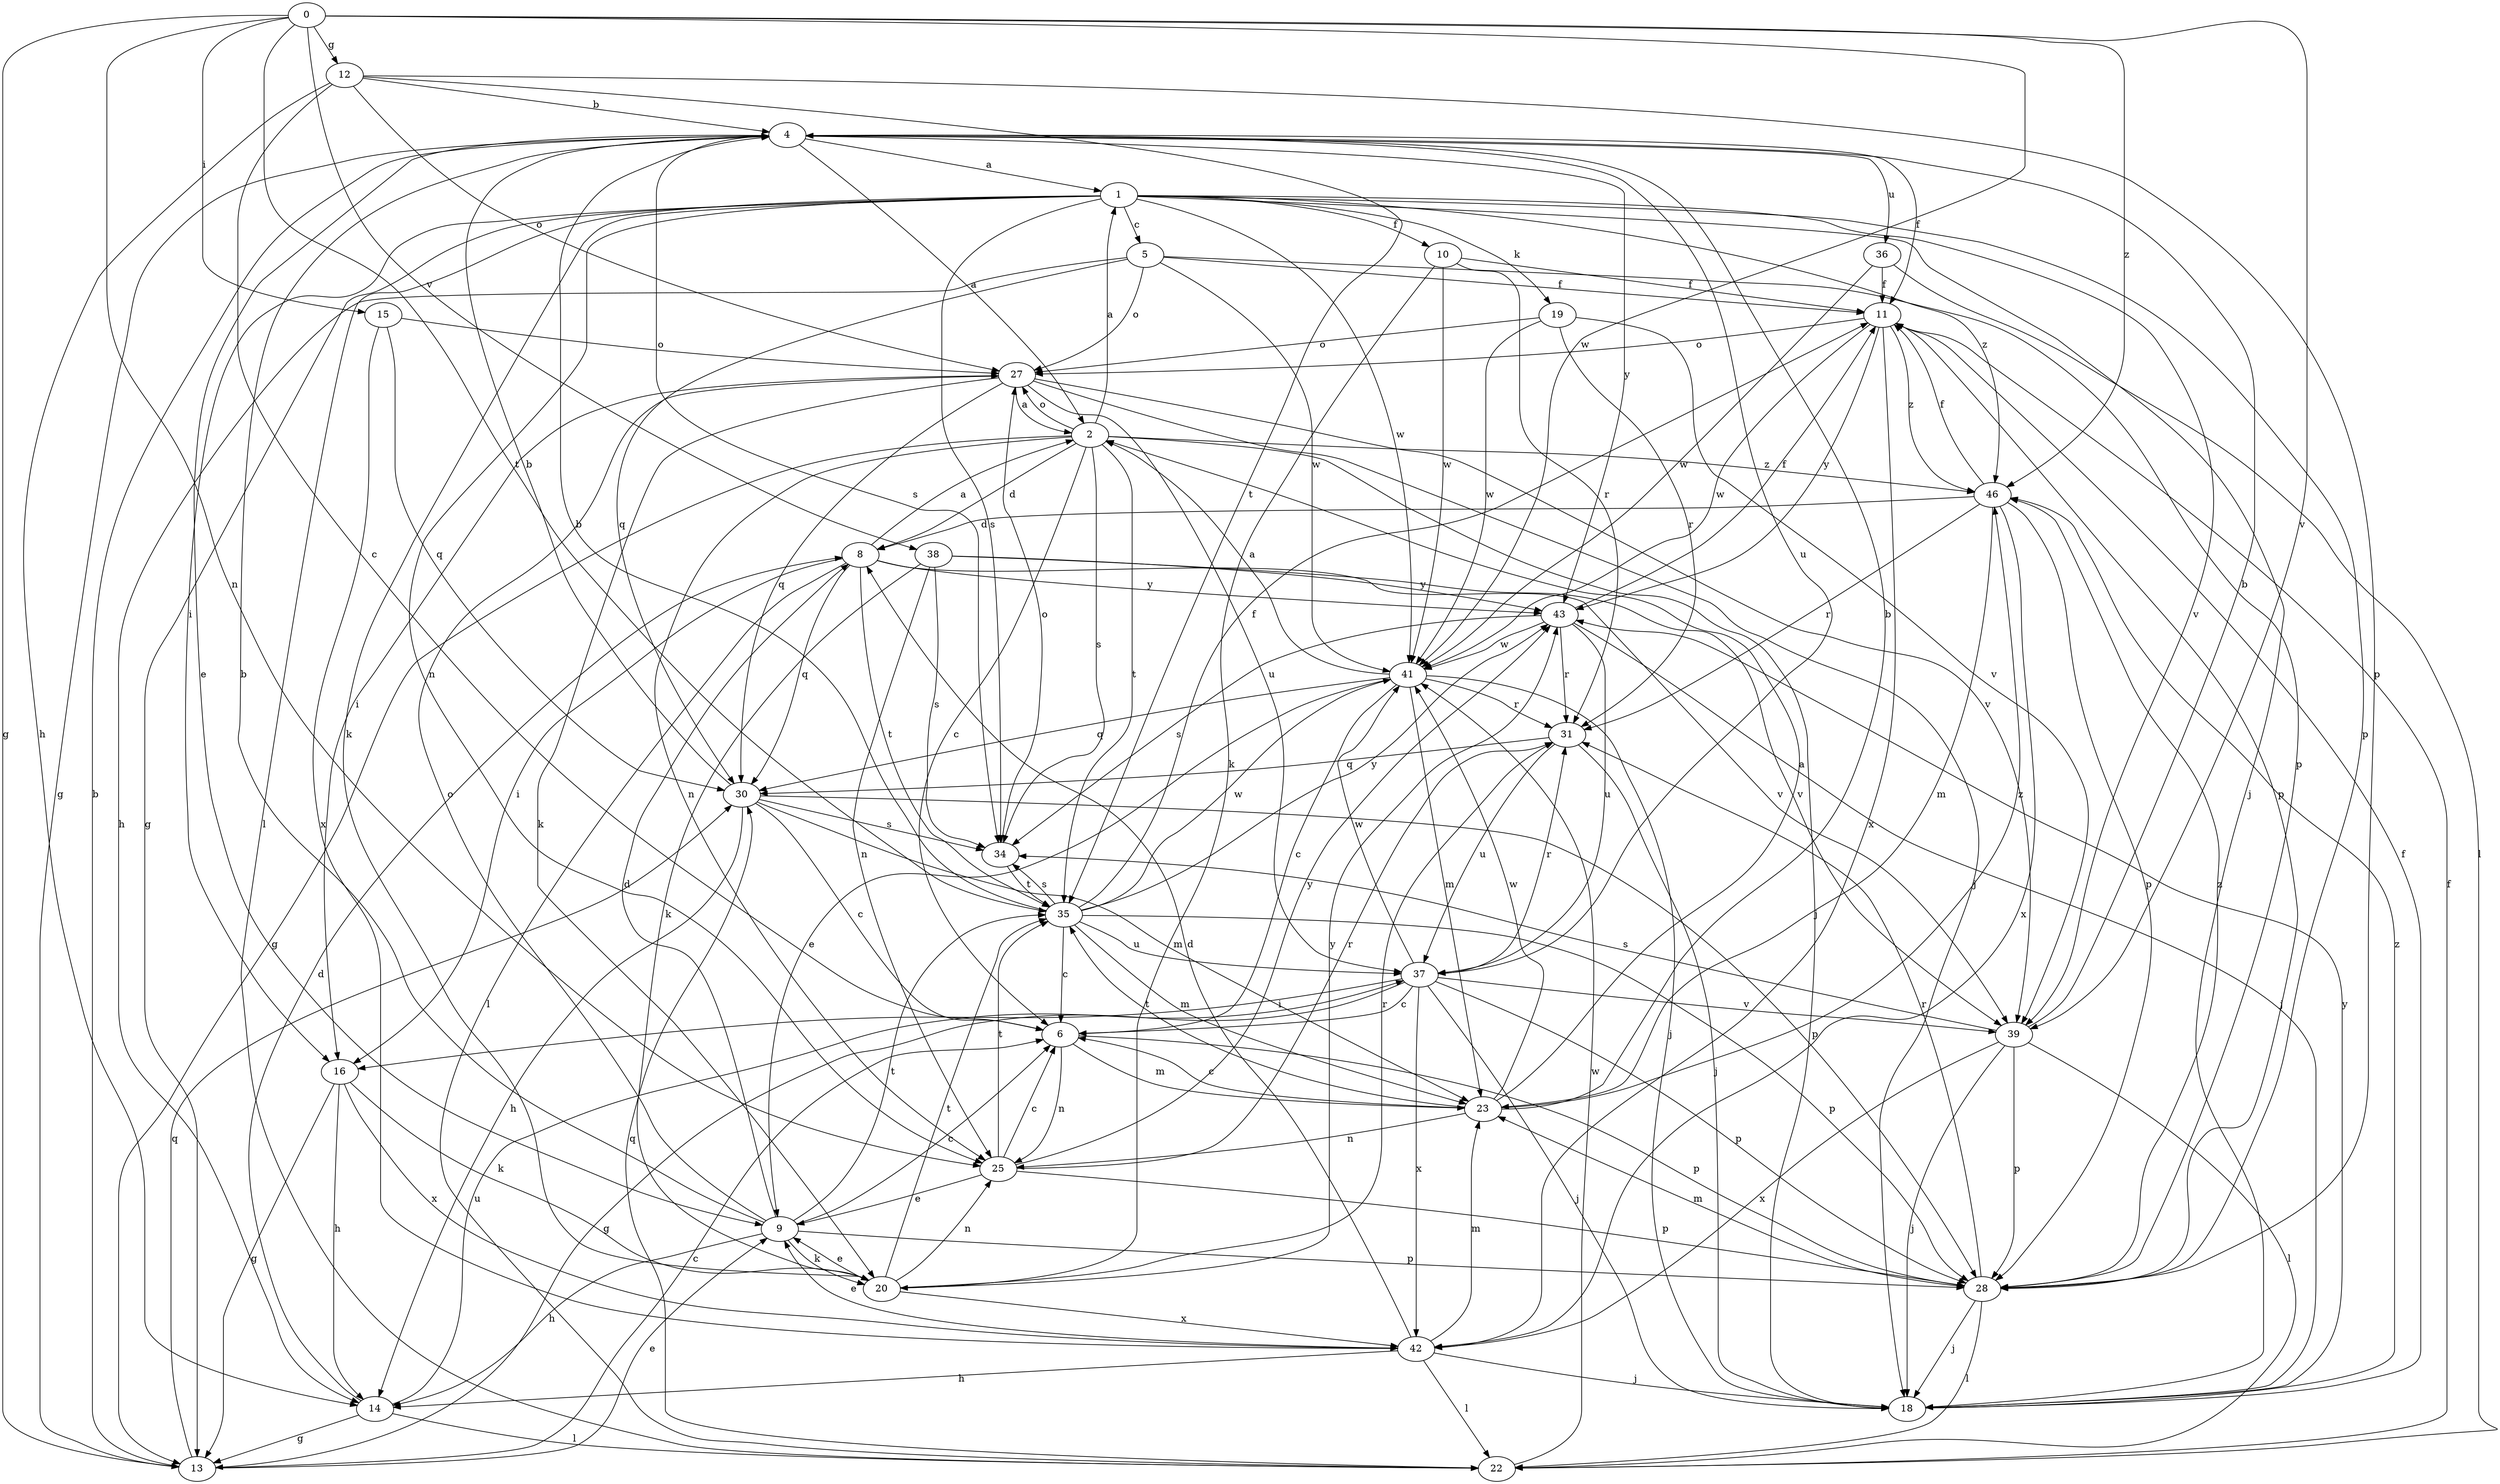 strict digraph  {
0;
1;
2;
4;
5;
6;
8;
9;
10;
11;
12;
13;
14;
15;
16;
18;
19;
20;
22;
23;
25;
27;
28;
30;
31;
34;
35;
36;
37;
38;
39;
41;
42;
43;
46;
0 -> 12  [label=g];
0 -> 13  [label=g];
0 -> 15  [label=i];
0 -> 25  [label=n];
0 -> 35  [label=t];
0 -> 38  [label=v];
0 -> 39  [label=v];
0 -> 41  [label=w];
0 -> 46  [label=z];
1 -> 5  [label=c];
1 -> 10  [label=f];
1 -> 13  [label=g];
1 -> 16  [label=i];
1 -> 18  [label=j];
1 -> 19  [label=k];
1 -> 20  [label=k];
1 -> 22  [label=l];
1 -> 25  [label=n];
1 -> 28  [label=p];
1 -> 34  [label=s];
1 -> 39  [label=v];
1 -> 41  [label=w];
1 -> 46  [label=z];
2 -> 1  [label=a];
2 -> 6  [label=c];
2 -> 8  [label=d];
2 -> 13  [label=g];
2 -> 18  [label=j];
2 -> 25  [label=n];
2 -> 27  [label=o];
2 -> 34  [label=s];
2 -> 35  [label=t];
2 -> 46  [label=z];
4 -> 1  [label=a];
4 -> 2  [label=a];
4 -> 9  [label=e];
4 -> 11  [label=f];
4 -> 13  [label=g];
4 -> 34  [label=s];
4 -> 36  [label=u];
4 -> 37  [label=u];
4 -> 43  [label=y];
5 -> 11  [label=f];
5 -> 14  [label=h];
5 -> 27  [label=o];
5 -> 28  [label=p];
5 -> 30  [label=q];
5 -> 41  [label=w];
6 -> 23  [label=m];
6 -> 25  [label=n];
6 -> 28  [label=p];
8 -> 2  [label=a];
8 -> 16  [label=i];
8 -> 22  [label=l];
8 -> 30  [label=q];
8 -> 35  [label=t];
8 -> 39  [label=v];
8 -> 43  [label=y];
9 -> 4  [label=b];
9 -> 6  [label=c];
9 -> 8  [label=d];
9 -> 14  [label=h];
9 -> 20  [label=k];
9 -> 27  [label=o];
9 -> 28  [label=p];
9 -> 35  [label=t];
10 -> 11  [label=f];
10 -> 20  [label=k];
10 -> 31  [label=r];
10 -> 41  [label=w];
11 -> 27  [label=o];
11 -> 28  [label=p];
11 -> 41  [label=w];
11 -> 42  [label=x];
11 -> 43  [label=y];
11 -> 46  [label=z];
12 -> 4  [label=b];
12 -> 6  [label=c];
12 -> 14  [label=h];
12 -> 27  [label=o];
12 -> 28  [label=p];
12 -> 35  [label=t];
13 -> 4  [label=b];
13 -> 6  [label=c];
13 -> 9  [label=e];
13 -> 30  [label=q];
14 -> 8  [label=d];
14 -> 13  [label=g];
14 -> 22  [label=l];
14 -> 37  [label=u];
15 -> 27  [label=o];
15 -> 30  [label=q];
15 -> 42  [label=x];
16 -> 13  [label=g];
16 -> 14  [label=h];
16 -> 20  [label=k];
16 -> 42  [label=x];
18 -> 11  [label=f];
18 -> 43  [label=y];
18 -> 46  [label=z];
19 -> 27  [label=o];
19 -> 31  [label=r];
19 -> 39  [label=v];
19 -> 41  [label=w];
20 -> 9  [label=e];
20 -> 25  [label=n];
20 -> 31  [label=r];
20 -> 35  [label=t];
20 -> 42  [label=x];
20 -> 43  [label=y];
22 -> 11  [label=f];
22 -> 30  [label=q];
22 -> 41  [label=w];
23 -> 2  [label=a];
23 -> 4  [label=b];
23 -> 6  [label=c];
23 -> 25  [label=n];
23 -> 35  [label=t];
23 -> 41  [label=w];
23 -> 46  [label=z];
25 -> 6  [label=c];
25 -> 9  [label=e];
25 -> 28  [label=p];
25 -> 31  [label=r];
25 -> 35  [label=t];
25 -> 43  [label=y];
27 -> 2  [label=a];
27 -> 16  [label=i];
27 -> 18  [label=j];
27 -> 20  [label=k];
27 -> 30  [label=q];
27 -> 37  [label=u];
27 -> 39  [label=v];
28 -> 18  [label=j];
28 -> 22  [label=l];
28 -> 23  [label=m];
28 -> 31  [label=r];
28 -> 46  [label=z];
30 -> 4  [label=b];
30 -> 6  [label=c];
30 -> 14  [label=h];
30 -> 23  [label=m];
30 -> 28  [label=p];
30 -> 34  [label=s];
31 -> 18  [label=j];
31 -> 30  [label=q];
31 -> 37  [label=u];
34 -> 27  [label=o];
34 -> 35  [label=t];
35 -> 4  [label=b];
35 -> 6  [label=c];
35 -> 11  [label=f];
35 -> 23  [label=m];
35 -> 28  [label=p];
35 -> 34  [label=s];
35 -> 37  [label=u];
35 -> 41  [label=w];
35 -> 43  [label=y];
36 -> 11  [label=f];
36 -> 22  [label=l];
36 -> 41  [label=w];
37 -> 6  [label=c];
37 -> 13  [label=g];
37 -> 16  [label=i];
37 -> 18  [label=j];
37 -> 28  [label=p];
37 -> 31  [label=r];
37 -> 39  [label=v];
37 -> 41  [label=w];
37 -> 42  [label=x];
38 -> 20  [label=k];
38 -> 25  [label=n];
38 -> 34  [label=s];
38 -> 39  [label=v];
38 -> 43  [label=y];
39 -> 4  [label=b];
39 -> 18  [label=j];
39 -> 22  [label=l];
39 -> 28  [label=p];
39 -> 34  [label=s];
39 -> 42  [label=x];
41 -> 2  [label=a];
41 -> 6  [label=c];
41 -> 9  [label=e];
41 -> 18  [label=j];
41 -> 23  [label=m];
41 -> 30  [label=q];
41 -> 31  [label=r];
42 -> 8  [label=d];
42 -> 9  [label=e];
42 -> 14  [label=h];
42 -> 18  [label=j];
42 -> 22  [label=l];
42 -> 23  [label=m];
43 -> 11  [label=f];
43 -> 18  [label=j];
43 -> 31  [label=r];
43 -> 34  [label=s];
43 -> 37  [label=u];
43 -> 41  [label=w];
46 -> 8  [label=d];
46 -> 11  [label=f];
46 -> 23  [label=m];
46 -> 28  [label=p];
46 -> 31  [label=r];
46 -> 42  [label=x];
}

